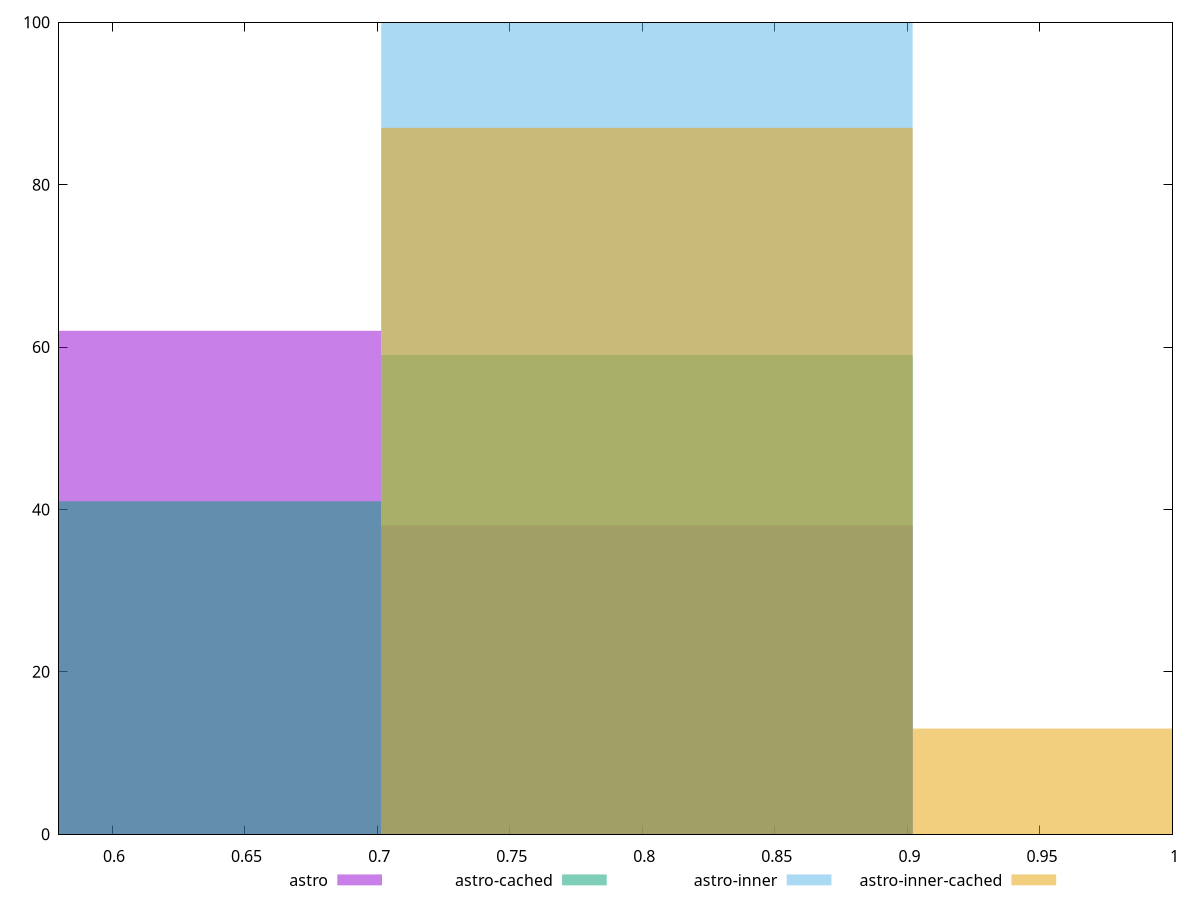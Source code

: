 reset

$astro <<EOF
0.6013172654991615 62
0.801756353998882 38
EOF

$astroCached <<EOF
0.6013172654991615 41
0.801756353998882 59
EOF

$astroInner <<EOF
0.801756353998882 100
EOF

$astroInnerCached <<EOF
0.801756353998882 87
1.0021954424986026 13
EOF

set key outside below
set boxwidth 0.2004390884997205
set xrange [0.58:1]
set yrange [0:100]
set trange [0:100]
set style fill transparent solid 0.5 noborder
set terminal svg size 640, 520 enhanced background rgb 'white'
set output "reports/report_00033_2021-03-01T14-23-16.841Z/unused-css-rules/comparison/histogram/all_score.svg"

plot $astro title "astro" with boxes, \
     $astroCached title "astro-cached" with boxes, \
     $astroInner title "astro-inner" with boxes, \
     $astroInnerCached title "astro-inner-cached" with boxes

reset

